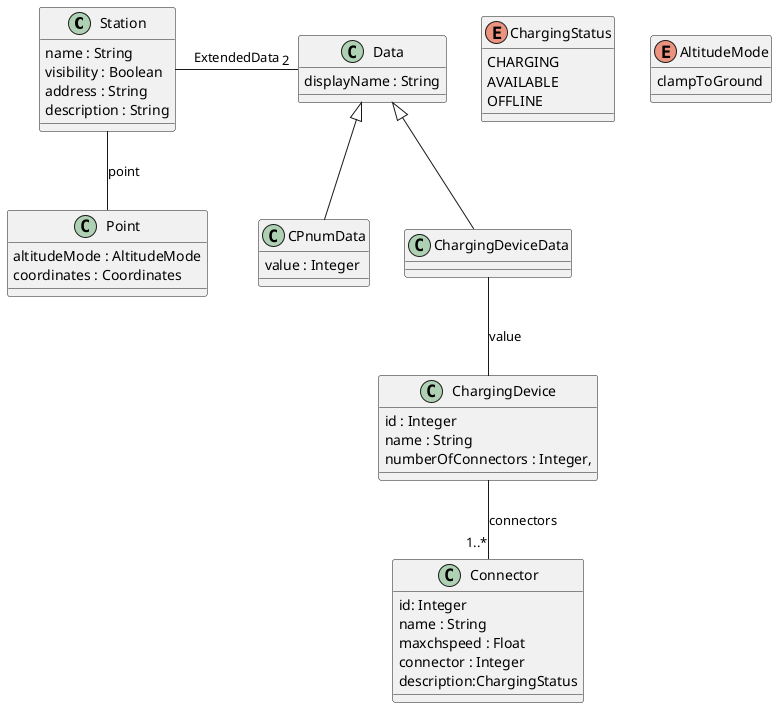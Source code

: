 @startuml
Class Station {
  name : String
  visibility : Boolean
  address : String
  description : String
}

Station -"2" Data : ExtendedData
Station -- Point : point

Class Data {
  displayName : String 

}

Class CPnumData {
   value : Integer

}

Class ChargingDeviceData {

}

Class Point {
  altitudeMode : AltitudeMode
  coordinates : Coordinates
}


Class ChargingDevice{
  id : Integer
  name : String
  numberOfConnectors : Integer,
  
}

Class Connector {
id: Integer
name : String
maxchspeed : Float
connector : Integer
description:ChargingStatus
}


enum ChargingStatus {
   CHARGING
   AVAILABLE
   OFFLINE
}

enum AltitudeMode {
 clampToGround
}

ChargingDeviceData -- ChargingDevice : value

ChargingDevice --"1..*" Connector : connectors

Data <|-- CPnumData
Data <|-- ChargingDeviceData 


@enduml
